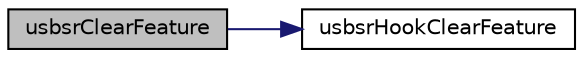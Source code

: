 digraph "usbsrClearFeature"
{
  edge [fontname="Helvetica",fontsize="10",labelfontname="Helvetica",labelfontsize="10"];
  node [fontname="Helvetica",fontsize="10",shape=record];
  rankdir="LR";
  Node1 [label="usbsrClearFeature",height=0.2,width=0.4,color="black", fillcolor="grey75", style="filled" fontcolor="black"];
  Node1 -> Node2 [color="midnightblue",fontsize="10",style="solid",fontname="Helvetica"];
  Node2 [label="usbsrHookClearFeature",height=0.2,width=0.4,color="black", fillcolor="white", style="filled",URL="$group__module__usb__standard__requests.html#ga733bd108997696b05883bc7a5aa85b95",tooltip="Hook which is called when a CLEAR_FEATURE request refers to a an unsupported featureted. "];
}
